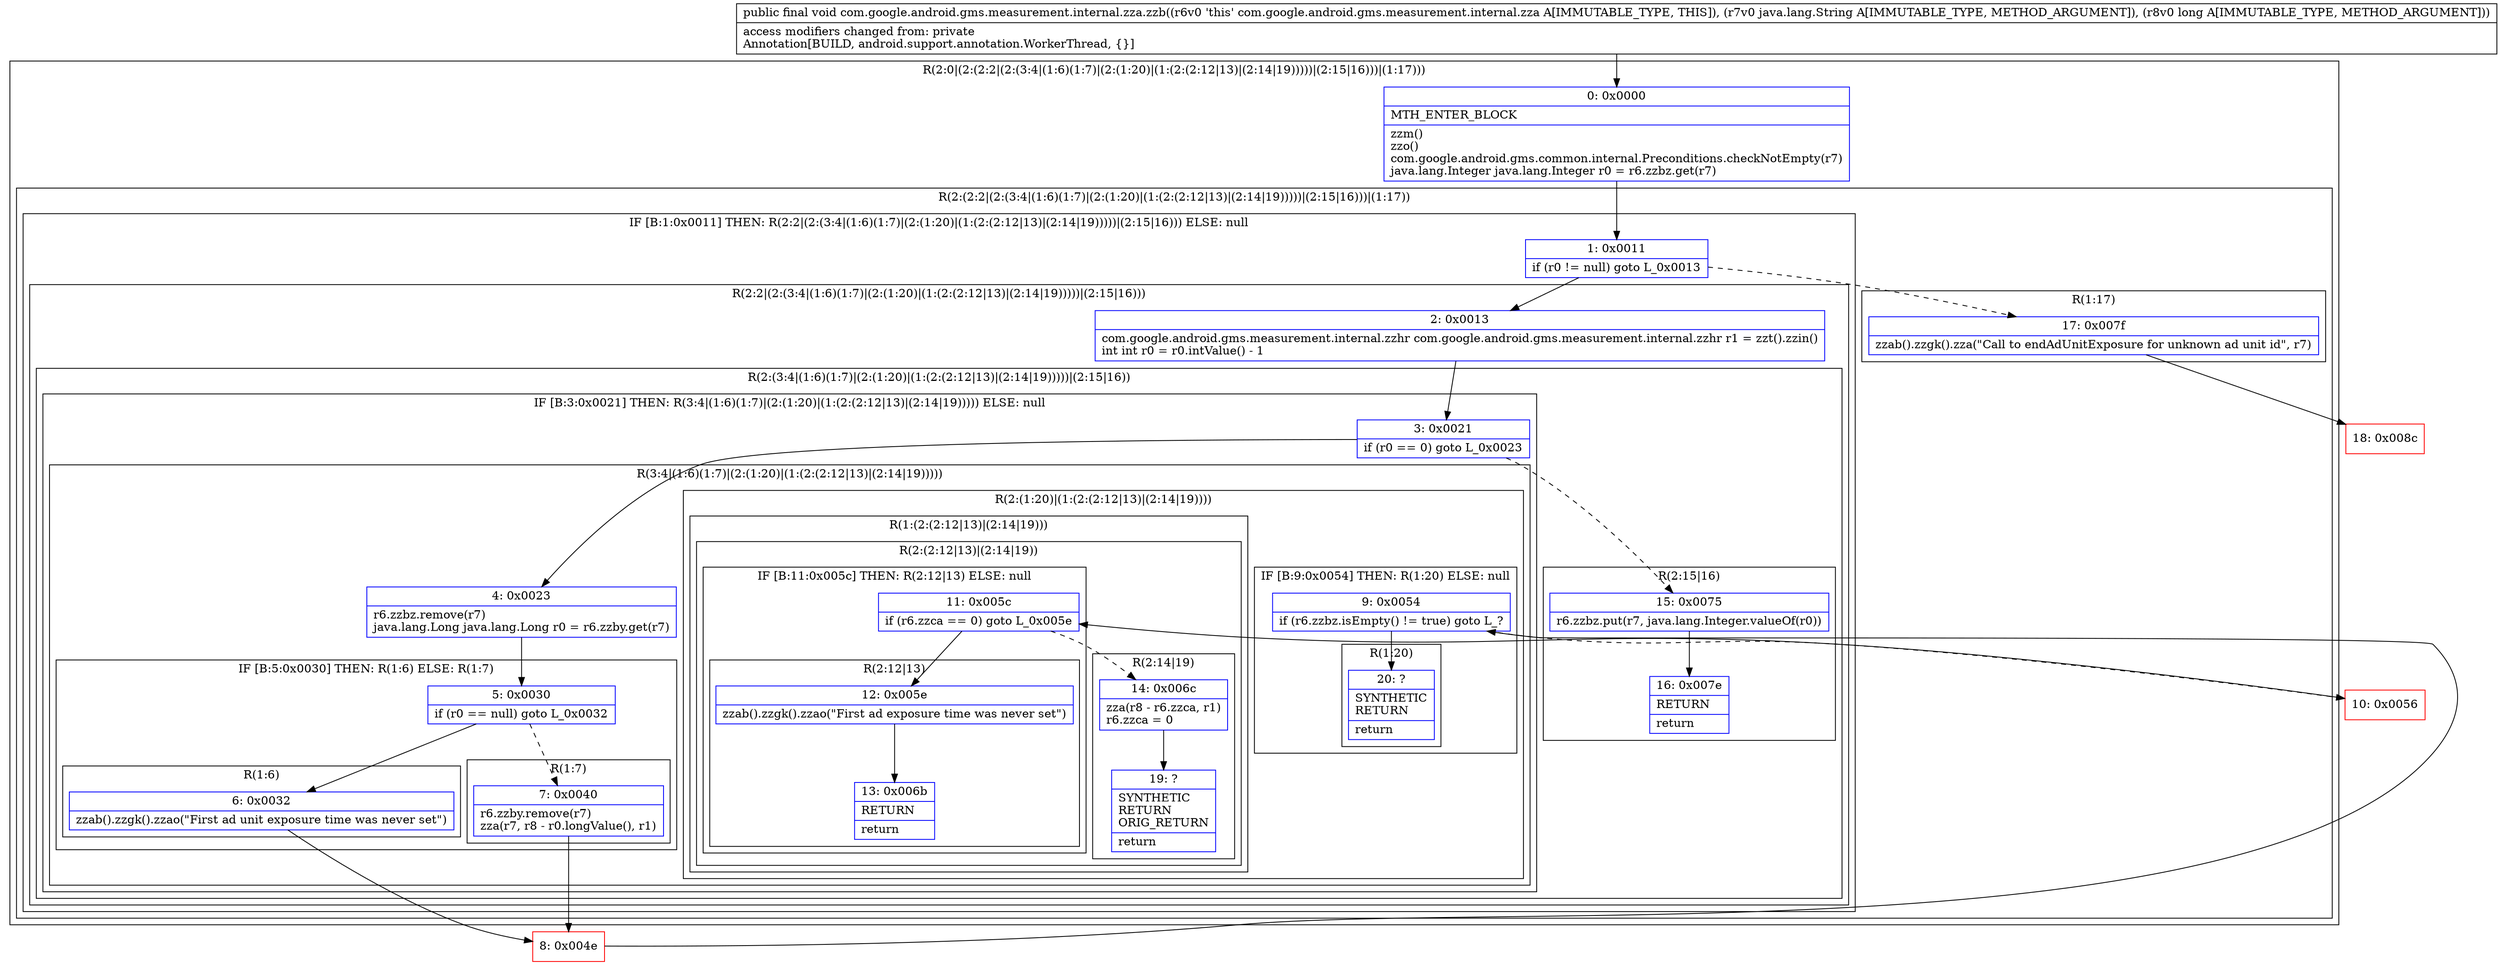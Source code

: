 digraph "CFG forcom.google.android.gms.measurement.internal.zza.zzb(Ljava\/lang\/String;J)V" {
subgraph cluster_Region_670665476 {
label = "R(2:0|(2:(2:2|(2:(3:4|(1:6)(1:7)|(2:(1:20)|(1:(2:(2:12|13)|(2:14|19)))))|(2:15|16)))|(1:17)))";
node [shape=record,color=blue];
Node_0 [shape=record,label="{0\:\ 0x0000|MTH_ENTER_BLOCK\l|zzm()\lzzo()\lcom.google.android.gms.common.internal.Preconditions.checkNotEmpty(r7)\ljava.lang.Integer java.lang.Integer r0 = r6.zzbz.get(r7)\l}"];
subgraph cluster_Region_1039447305 {
label = "R(2:(2:2|(2:(3:4|(1:6)(1:7)|(2:(1:20)|(1:(2:(2:12|13)|(2:14|19)))))|(2:15|16)))|(1:17))";
node [shape=record,color=blue];
subgraph cluster_IfRegion_313971201 {
label = "IF [B:1:0x0011] THEN: R(2:2|(2:(3:4|(1:6)(1:7)|(2:(1:20)|(1:(2:(2:12|13)|(2:14|19)))))|(2:15|16))) ELSE: null";
node [shape=record,color=blue];
Node_1 [shape=record,label="{1\:\ 0x0011|if (r0 != null) goto L_0x0013\l}"];
subgraph cluster_Region_144128333 {
label = "R(2:2|(2:(3:4|(1:6)(1:7)|(2:(1:20)|(1:(2:(2:12|13)|(2:14|19)))))|(2:15|16)))";
node [shape=record,color=blue];
Node_2 [shape=record,label="{2\:\ 0x0013|com.google.android.gms.measurement.internal.zzhr com.google.android.gms.measurement.internal.zzhr r1 = zzt().zzin()\lint int r0 = r0.intValue() \- 1\l}"];
subgraph cluster_Region_718714698 {
label = "R(2:(3:4|(1:6)(1:7)|(2:(1:20)|(1:(2:(2:12|13)|(2:14|19)))))|(2:15|16))";
node [shape=record,color=blue];
subgraph cluster_IfRegion_1647795 {
label = "IF [B:3:0x0021] THEN: R(3:4|(1:6)(1:7)|(2:(1:20)|(1:(2:(2:12|13)|(2:14|19))))) ELSE: null";
node [shape=record,color=blue];
Node_3 [shape=record,label="{3\:\ 0x0021|if (r0 == 0) goto L_0x0023\l}"];
subgraph cluster_Region_1880669443 {
label = "R(3:4|(1:6)(1:7)|(2:(1:20)|(1:(2:(2:12|13)|(2:14|19)))))";
node [shape=record,color=blue];
Node_4 [shape=record,label="{4\:\ 0x0023|r6.zzbz.remove(r7)\ljava.lang.Long java.lang.Long r0 = r6.zzby.get(r7)\l}"];
subgraph cluster_IfRegion_178146287 {
label = "IF [B:5:0x0030] THEN: R(1:6) ELSE: R(1:7)";
node [shape=record,color=blue];
Node_5 [shape=record,label="{5\:\ 0x0030|if (r0 == null) goto L_0x0032\l}"];
subgraph cluster_Region_1187764851 {
label = "R(1:6)";
node [shape=record,color=blue];
Node_6 [shape=record,label="{6\:\ 0x0032|zzab().zzgk().zzao(\"First ad unit exposure time was never set\")\l}"];
}
subgraph cluster_Region_1330765758 {
label = "R(1:7)";
node [shape=record,color=blue];
Node_7 [shape=record,label="{7\:\ 0x0040|r6.zzby.remove(r7)\lzza(r7, r8 \- r0.longValue(), r1)\l}"];
}
}
subgraph cluster_Region_1089314217 {
label = "R(2:(1:20)|(1:(2:(2:12|13)|(2:14|19))))";
node [shape=record,color=blue];
subgraph cluster_IfRegion_1487479872 {
label = "IF [B:9:0x0054] THEN: R(1:20) ELSE: null";
node [shape=record,color=blue];
Node_9 [shape=record,label="{9\:\ 0x0054|if (r6.zzbz.isEmpty() != true) goto L_?\l}"];
subgraph cluster_Region_1197126904 {
label = "R(1:20)";
node [shape=record,color=blue];
Node_20 [shape=record,label="{20\:\ ?|SYNTHETIC\lRETURN\l|return\l}"];
}
}
subgraph cluster_Region_1599792674 {
label = "R(1:(2:(2:12|13)|(2:14|19)))";
node [shape=record,color=blue];
subgraph cluster_Region_1945516213 {
label = "R(2:(2:12|13)|(2:14|19))";
node [shape=record,color=blue];
subgraph cluster_IfRegion_1659668911 {
label = "IF [B:11:0x005c] THEN: R(2:12|13) ELSE: null";
node [shape=record,color=blue];
Node_11 [shape=record,label="{11\:\ 0x005c|if (r6.zzca == 0) goto L_0x005e\l}"];
subgraph cluster_Region_1887636606 {
label = "R(2:12|13)";
node [shape=record,color=blue];
Node_12 [shape=record,label="{12\:\ 0x005e|zzab().zzgk().zzao(\"First ad exposure time was never set\")\l}"];
Node_13 [shape=record,label="{13\:\ 0x006b|RETURN\l|return\l}"];
}
}
subgraph cluster_Region_614190331 {
label = "R(2:14|19)";
node [shape=record,color=blue];
Node_14 [shape=record,label="{14\:\ 0x006c|zza(r8 \- r6.zzca, r1)\lr6.zzca = 0\l}"];
Node_19 [shape=record,label="{19\:\ ?|SYNTHETIC\lRETURN\lORIG_RETURN\l|return\l}"];
}
}
}
}
}
}
subgraph cluster_Region_838150316 {
label = "R(2:15|16)";
node [shape=record,color=blue];
Node_15 [shape=record,label="{15\:\ 0x0075|r6.zzbz.put(r7, java.lang.Integer.valueOf(r0))\l}"];
Node_16 [shape=record,label="{16\:\ 0x007e|RETURN\l|return\l}"];
}
}
}
}
subgraph cluster_Region_2019594170 {
label = "R(1:17)";
node [shape=record,color=blue];
Node_17 [shape=record,label="{17\:\ 0x007f|zzab().zzgk().zza(\"Call to endAdUnitExposure for unknown ad unit id\", r7)\l}"];
}
}
}
Node_8 [shape=record,color=red,label="{8\:\ 0x004e}"];
Node_10 [shape=record,color=red,label="{10\:\ 0x0056}"];
Node_18 [shape=record,color=red,label="{18\:\ 0x008c}"];
MethodNode[shape=record,label="{public final void com.google.android.gms.measurement.internal.zza.zzb((r6v0 'this' com.google.android.gms.measurement.internal.zza A[IMMUTABLE_TYPE, THIS]), (r7v0 java.lang.String A[IMMUTABLE_TYPE, METHOD_ARGUMENT]), (r8v0 long A[IMMUTABLE_TYPE, METHOD_ARGUMENT]))  | access modifiers changed from: private\lAnnotation[BUILD, android.support.annotation.WorkerThread, \{\}]\l}"];
MethodNode -> Node_0;
Node_0 -> Node_1;
Node_1 -> Node_2;
Node_1 -> Node_17[style=dashed];
Node_2 -> Node_3;
Node_3 -> Node_4;
Node_3 -> Node_15[style=dashed];
Node_4 -> Node_5;
Node_5 -> Node_6;
Node_5 -> Node_7[style=dashed];
Node_6 -> Node_8;
Node_7 -> Node_8;
Node_9 -> Node_10[style=dashed];
Node_9 -> Node_20;
Node_11 -> Node_12;
Node_11 -> Node_14[style=dashed];
Node_12 -> Node_13;
Node_14 -> Node_19;
Node_15 -> Node_16;
Node_17 -> Node_18;
Node_8 -> Node_9;
Node_10 -> Node_11;
}

